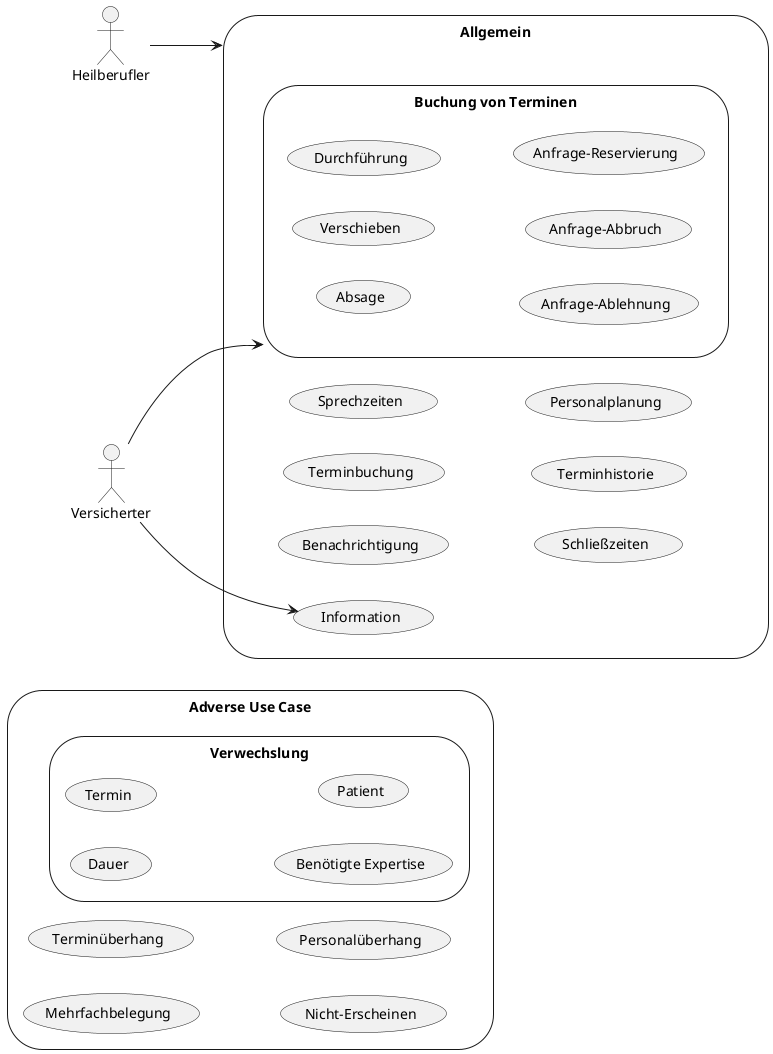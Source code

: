 '@startuml usecases
'usecase Medikation as "
'    = Medikation
'    
'    ___
'    Some text
'    === Neu-Verordnung
'    Other text
'    === Anpassung
'    Information
'    === Abgabe
'"
'@enduml

@startuml usecases
left to right direction
'skinparam packageStyle cloud
'skinparam linetype ortho

'actor :FHIR Repository: as DB << Application >>
actor :Heilberufler:
actor :Versicherter:
storage adverseUC as "Adverse Use Case" {
    storage (Verwechslung){
        (Dauer)
        (Termin)
        (Benötigte Expertise)
        (Patient)
    }
    (Mehrfachbelegung)
    (Terminüberhang)
    (Nicht-Erscheinen)
    (Personalüberhang)
}

storage gnrlUC as "Allgemein" {
    (Information)
    (Benachrichtigung)
    (Terminbuchung)
    (Sprechzeiten)
    (Schließzeiten)
    (Terminhistorie)
    (Personalplanung)
    storage booKUC as "Buchung von Terminen"{
        (Absage) 
        (Verschieben)
        (Durchführung)
        (Anfrage-Ablehnung)
        (Anfrage-Abbruch)
        (Anfrage-Reservierung)
    }
}

Heilberufler --> gnrlUC
Versicherter --> Information
Versicherter --> booKUC


'fncts --> adverseUC : mitigates
'fncts --> gnrlUC : enables
@enduml